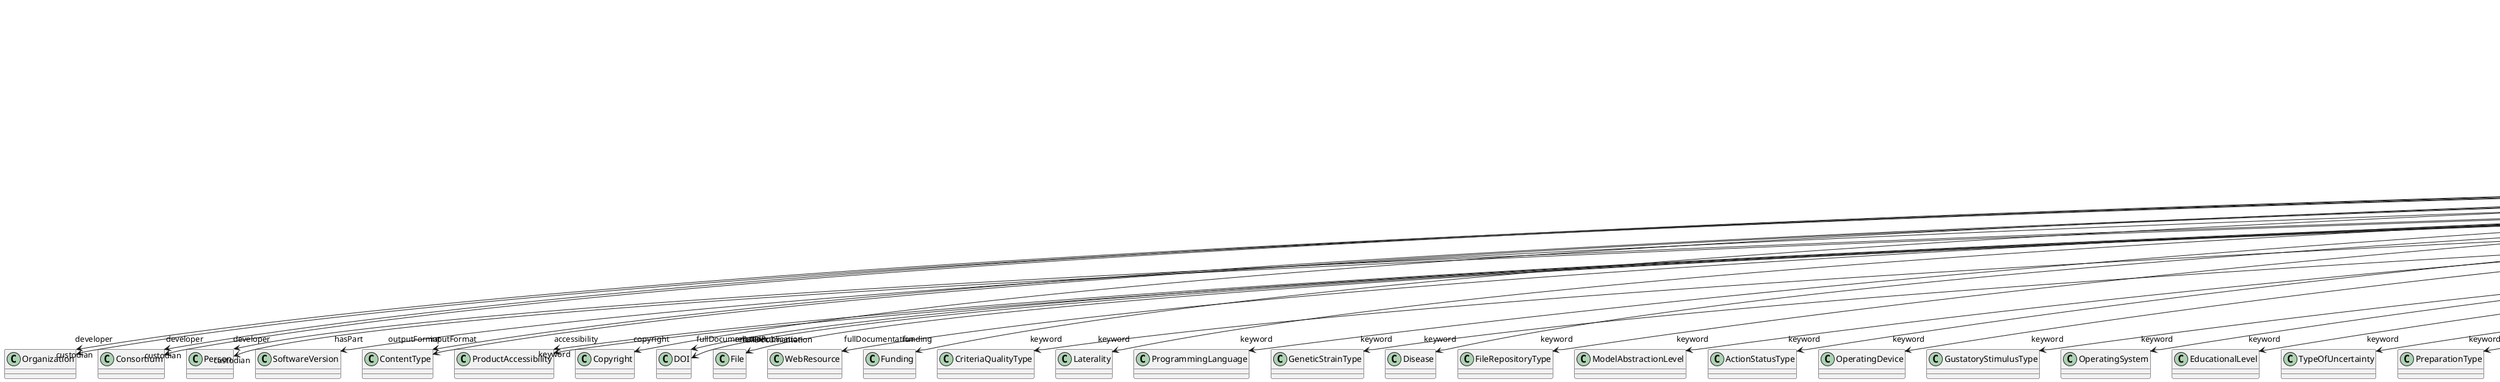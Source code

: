 @startuml
class WebServiceVersion {
+developer
+hasPart
+inputFormat
+isAlternativeVersionOf
+isNewVersionOf
+outputFormat
+accessibility
+copyright
+custodian
+description
+fullDocumentation
+fullName
+funding
+homepage
+howToCite
+keyword
+otherContribution
+relatedPublication
+releaseDate
+repository
+shortName
+supportChannel
+versionIdentifier
+versionInnovation

}
WebServiceVersion -d-> "developer" Organization
WebServiceVersion -d-> "developer" Consortium
WebServiceVersion -d-> "developer" Person
WebServiceVersion -d-> "hasPart" SoftwareVersion
WebServiceVersion -d-> "inputFormat" ContentType
WebServiceVersion -d-> "isAlternativeVersionOf" WebServiceVersion
WebServiceVersion -d-> "isNewVersionOf" WebServiceVersion
WebServiceVersion -d-> "outputFormat" ContentType
WebServiceVersion -d-> "accessibility" ProductAccessibility
WebServiceVersion -d-> "copyright" Copyright
WebServiceVersion -d-> "custodian" Organization
WebServiceVersion -d-> "custodian" Consortium
WebServiceVersion -d-> "custodian" Person
WebServiceVersion -d-> "fullDocumentation" DOI
WebServiceVersion -d-> "fullDocumentation" File
WebServiceVersion -d-> "fullDocumentation" WebResource
WebServiceVersion -d-> "funding" Funding
WebServiceVersion -d-> "keyword" CriteriaQualityType
WebServiceVersion -d-> "keyword" Laterality
WebServiceVersion -d-> "keyword" ProgrammingLanguage
WebServiceVersion -d-> "keyword" GeneticStrainType
WebServiceVersion -d-> "keyword" Disease
WebServiceVersion -d-> "keyword" FileRepositoryType
WebServiceVersion -d-> "keyword" ModelAbstractionLevel
WebServiceVersion -d-> "keyword" ActionStatusType
WebServiceVersion -d-> "keyword" OperatingDevice
WebServiceVersion -d-> "keyword" GustatoryStimulusType
WebServiceVersion -d-> "keyword" OperatingSystem
WebServiceVersion -d-> "keyword" EducationalLevel
WebServiceVersion -d-> "keyword" TypeOfUncertainty
WebServiceVersion -d-> "keyword" PreparationType
WebServiceVersion -d-> "keyword" AnatomicalAxesOrientation
WebServiceVersion -d-> "keyword" Language
WebServiceVersion -d-> "keyword" SubjectAttribute
WebServiceVersion -d-> "keyword" AgeCategory
WebServiceVersion -d-> "keyword" Handedness
WebServiceVersion -d-> "keyword" Terminology
WebServiceVersion -d-> "keyword" QualitativeOverlap
WebServiceVersion -d-> "keyword" StimulationTechnique
WebServiceVersion -d-> "keyword" BreedingType
WebServiceVersion -d-> "keyword" DataType
WebServiceVersion -d-> "keyword" Species
WebServiceVersion -d-> "keyword" CranialWindowConstructionType
WebServiceVersion -d-> "keyword" ElectricalStimulusType
WebServiceVersion -d-> "keyword" CranialWindowReinforcementType
WebServiceVersion -d-> "keyword" SoftwareFeature
WebServiceVersion -d-> "keyword" Service
WebServiceVersion -d-> "keyword" SoftwareApplicationCategory
WebServiceVersion -d-> "keyword" Colormap
WebServiceVersion -d-> "keyword" ChemicalMixtureType
WebServiceVersion -d-> "keyword" SetupType
WebServiceVersion -d-> "keyword" AnatomicalPlane
WebServiceVersion -d-> "keyword" TissueSampleType
WebServiceVersion -d-> "keyword" Technique
WebServiceVersion -d-> "keyword" OrganismSystem
WebServiceVersion -d-> "keyword" DifferenceMeasure
WebServiceVersion -d-> "keyword" OpticalStimulusType
WebServiceVersion -d-> "keyword" AnnotationCriteriaType
WebServiceVersion -d-> "keyword" ExperimentalApproach
WebServiceVersion -d-> "keyword" DiseaseModel
WebServiceVersion -d-> "keyword" OrganismSubstance
WebServiceVersion -d-> "keyword" PatchClampVariation
WebServiceVersion -d-> "keyword" MetaDataModelType
WebServiceVersion -d-> "keyword" ModelScope
WebServiceVersion -d-> "keyword" CellType
WebServiceVersion -d-> "keyword" Organ
WebServiceVersion -d-> "keyword" SubcellularEntity
WebServiceVersion -d-> "keyword" MeasuredQuantity
WebServiceVersion -d-> "keyword" SemanticDataType
WebServiceVersion -d-> "keyword" UBERONParcellation
WebServiceVersion -d-> "keyword" VisualStimulusType
WebServiceVersion -d-> "keyword" AnatomicalIdentificationType
WebServiceVersion -d-> "keyword" EthicsAssessment
WebServiceVersion -d-> "keyword" BiologicalSex
WebServiceVersion -d-> "keyword" TermSuggestion
WebServiceVersion -d-> "keyword" ProductAccessibility
WebServiceVersion -d-> "keyword" ContributionType
WebServiceVersion -d-> "keyword" AuditoryStimulusType
WebServiceVersion -d-> "keyword" TissueSampleAttribute
WebServiceVersion -d-> "keyword" MolecularEntity
WebServiceVersion -d-> "keyword" AtlasType
WebServiceVersion -d-> "keyword" CellCultureType
WebServiceVersion -d-> "keyword" BiologicalProcess
WebServiceVersion -d-> "keyword" TactileStimulusType
WebServiceVersion -d-> "keyword" LearningResourceType
WebServiceVersion -d-> "keyword" AnalysisTechnique
WebServiceVersion -d-> "keyword" DeviceType
WebServiceVersion -d-> "keyword" StimulationApproach
WebServiceVersion -d-> "keyword" MeasuredSignalType
WebServiceVersion -d-> "keyword" FileBundleGrouping
WebServiceVersion -d-> "keyword" AnnotationType
WebServiceVersion -d-> "keyword" OlfactoryStimulusType
WebServiceVersion -d-> "keyword" BiologicalOrder
WebServiceVersion -d-> "keyword" UnitOfMeasurement
WebServiceVersion -d-> "keyword" FileUsageRole
WebServiceVersion -d-> "otherContribution" Contribution
WebServiceVersion -d-> "relatedPublication" Chapter
WebServiceVersion -d-> "relatedPublication" Book
WebServiceVersion -d-> "relatedPublication" ScholarlyArticle
WebServiceVersion -d-> "relatedPublication" ISBN
WebServiceVersion -d-> "relatedPublication" ISSN
WebServiceVersion -d-> "relatedPublication" HANDLE
WebServiceVersion -d-> "relatedPublication" DOI
WebServiceVersion -d-> "repository" FileRepository

@enduml